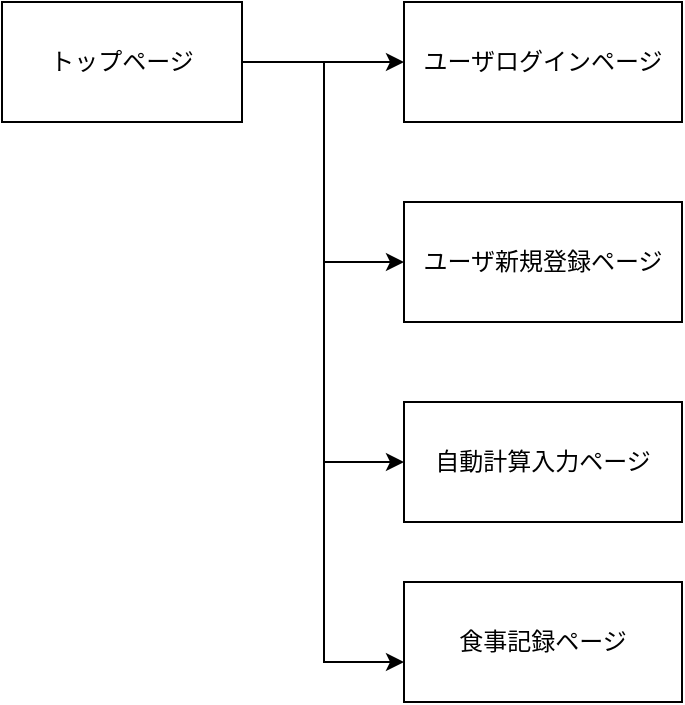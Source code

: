 <mxfile>
    <diagram id="sOfNH0J_dsmOri3Jiud_" name="ページ1">
        <mxGraphModel dx="646" dy="627" grid="1" gridSize="10" guides="1" tooltips="1" connect="1" arrows="1" fold="1" page="1" pageScale="1" pageWidth="827" pageHeight="1169" math="0" shadow="0">
            <root>
                <mxCell id="0"/>
                <mxCell id="1" parent="0"/>
                <mxCell id="3" style="edgeStyle=none;html=1;" edge="1" parent="1" source="2" target="4">
                    <mxGeometry relative="1" as="geometry">
                        <mxPoint x="290" y="110" as="targetPoint"/>
                        <Array as="points">
                            <mxPoint x="240" y="110"/>
                        </Array>
                    </mxGeometry>
                </mxCell>
                <mxCell id="2" value="トップページ" style="rounded=0;whiteSpace=wrap;html=1;" vertex="1" parent="1">
                    <mxGeometry x="80" y="80" width="120" height="60" as="geometry"/>
                </mxCell>
                <mxCell id="4" value="ユーザログインページ" style="rounded=0;whiteSpace=wrap;html=1;" vertex="1" parent="1">
                    <mxGeometry x="281" y="80" width="139" height="60" as="geometry"/>
                </mxCell>
                <mxCell id="5" value="ユーザ新規登録ページ" style="rounded=0;whiteSpace=wrap;html=1;" vertex="1" parent="1">
                    <mxGeometry x="281" y="180" width="139" height="60" as="geometry"/>
                </mxCell>
                <mxCell id="6" value="自動計算入力ページ" style="rounded=0;whiteSpace=wrap;html=1;" vertex="1" parent="1">
                    <mxGeometry x="281" y="280" width="139" height="60" as="geometry"/>
                </mxCell>
                <mxCell id="7" value="食事記録ページ" style="rounded=0;whiteSpace=wrap;html=1;" vertex="1" parent="1">
                    <mxGeometry x="281" y="370" width="139" height="60" as="geometry"/>
                </mxCell>
                <mxCell id="10" value="" style="endArrow=classic;html=1;rounded=0;edgeStyle=orthogonalEdgeStyle;" edge="1" parent="1">
                    <mxGeometry width="50" height="50" relative="1" as="geometry">
                        <mxPoint x="241" y="110" as="sourcePoint"/>
                        <mxPoint x="281" y="210" as="targetPoint"/>
                        <Array as="points">
                            <mxPoint x="241" y="210"/>
                        </Array>
                    </mxGeometry>
                </mxCell>
                <mxCell id="11" value="" style="endArrow=classic;html=1;rounded=0;edgeStyle=orthogonalEdgeStyle;" edge="1" parent="1">
                    <mxGeometry width="50" height="50" relative="1" as="geometry">
                        <mxPoint x="241" y="210" as="sourcePoint"/>
                        <mxPoint x="281" y="310" as="targetPoint"/>
                        <Array as="points">
                            <mxPoint x="241" y="310"/>
                        </Array>
                    </mxGeometry>
                </mxCell>
                <mxCell id="12" value="" style="endArrow=classic;html=1;rounded=0;edgeStyle=orthogonalEdgeStyle;" edge="1" parent="1">
                    <mxGeometry width="50" height="50" relative="1" as="geometry">
                        <mxPoint x="241" y="310" as="sourcePoint"/>
                        <mxPoint x="281" y="410" as="targetPoint"/>
                        <Array as="points">
                            <mxPoint x="241" y="410"/>
                        </Array>
                    </mxGeometry>
                </mxCell>
            </root>
        </mxGraphModel>
    </diagram>
</mxfile>